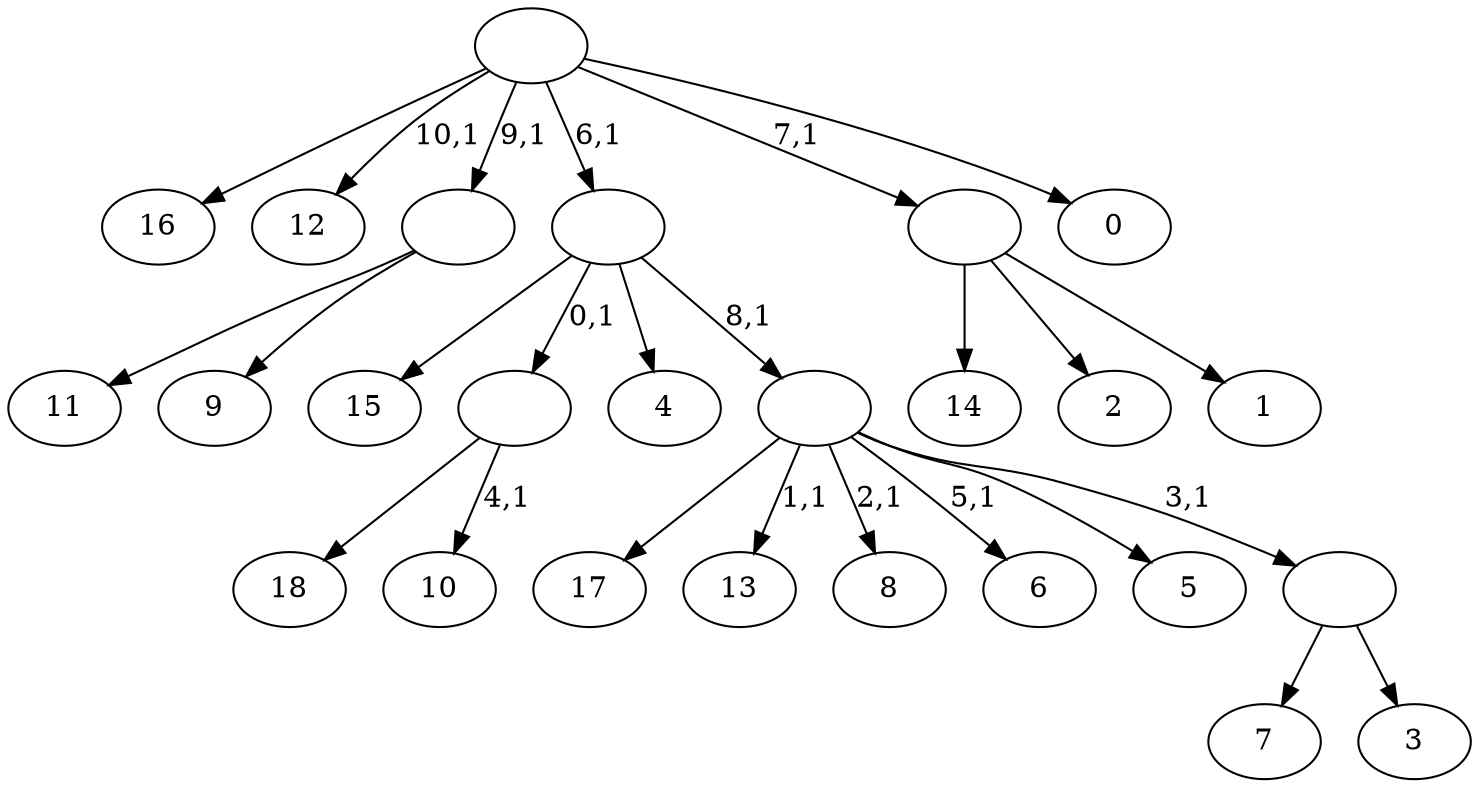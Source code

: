 digraph T {
	30 [label="18"]
	29 [label="17"]
	28 [label="16"]
	27 [label="15"]
	26 [label="14"]
	25 [label="13"]
	23 [label="12"]
	21 [label="11"]
	20 [label="10"]
	18 [label=""]
	17 [label="9"]
	16 [label=""]
	15 [label="8"]
	13 [label="7"]
	12 [label="6"]
	10 [label="5"]
	9 [label="4"]
	8 [label="3"]
	7 [label=""]
	6 [label=""]
	5 [label=""]
	4 [label="2"]
	3 [label="1"]
	2 [label=""]
	1 [label="0"]
	0 [label=""]
	18 -> 20 [label="4,1"]
	18 -> 30 [label=""]
	16 -> 21 [label=""]
	16 -> 17 [label=""]
	7 -> 13 [label=""]
	7 -> 8 [label=""]
	6 -> 12 [label="5,1"]
	6 -> 15 [label="2,1"]
	6 -> 25 [label="1,1"]
	6 -> 29 [label=""]
	6 -> 10 [label=""]
	6 -> 7 [label="3,1"]
	5 -> 27 [label=""]
	5 -> 18 [label="0,1"]
	5 -> 9 [label=""]
	5 -> 6 [label="8,1"]
	2 -> 26 [label=""]
	2 -> 4 [label=""]
	2 -> 3 [label=""]
	0 -> 23 [label="10,1"]
	0 -> 28 [label=""]
	0 -> 16 [label="9,1"]
	0 -> 5 [label="6,1"]
	0 -> 2 [label="7,1"]
	0 -> 1 [label=""]
}
